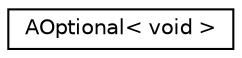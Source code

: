 digraph "Graphical Class Hierarchy"
{
 // LATEX_PDF_SIZE
  edge [fontname="Helvetica",fontsize="10",labelfontname="Helvetica",labelfontsize="10"];
  node [fontname="Helvetica",fontsize="10",shape=record];
  rankdir="LR";
  Node0 [label="AOptional\< void \>",height=0.2,width=0.4,color="black", fillcolor="white", style="filled",URL="$classAOptional.html",tooltip=" "];
}
